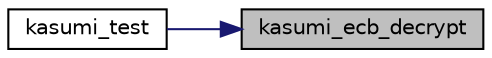 digraph "kasumi_ecb_decrypt"
{
 // LATEX_PDF_SIZE
  edge [fontname="Helvetica",fontsize="10",labelfontname="Helvetica",labelfontsize="10"];
  node [fontname="Helvetica",fontsize="10",shape=record];
  rankdir="RL";
  Node23 [label="kasumi_ecb_decrypt",height=0.2,width=0.4,color="black", fillcolor="grey75", style="filled", fontcolor="black",tooltip=" "];
  Node23 -> Node24 [dir="back",color="midnightblue",fontsize="10",style="solid",fontname="Helvetica"];
  Node24 [label="kasumi_test",height=0.2,width=0.4,color="black", fillcolor="white", style="filled",URL="$kasumi_8c.html#aef063f4146ff8f960a6f8c39b2c9d6e9",tooltip=" "];
}
